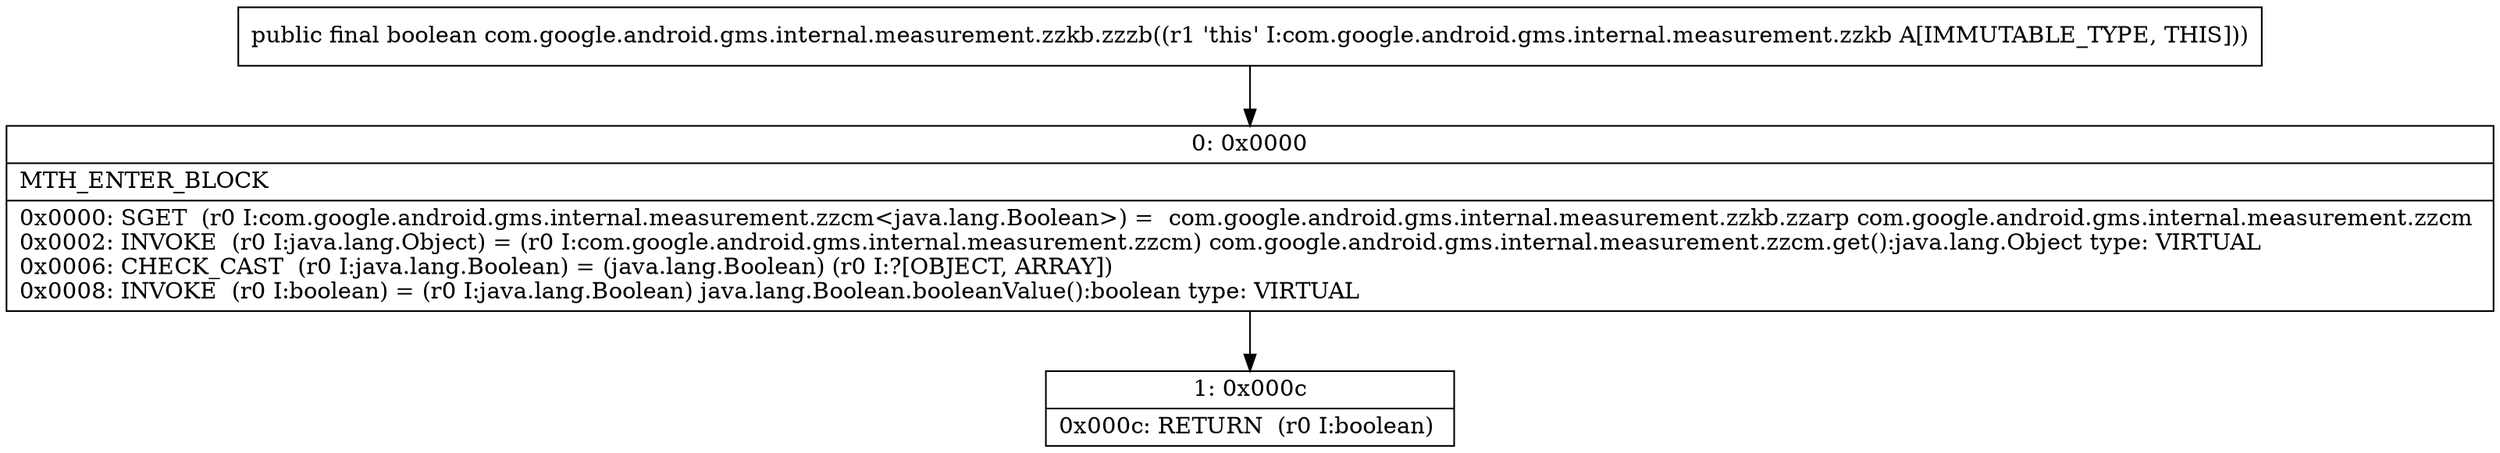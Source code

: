 digraph "CFG forcom.google.android.gms.internal.measurement.zzkb.zzzb()Z" {
Node_0 [shape=record,label="{0\:\ 0x0000|MTH_ENTER_BLOCK\l|0x0000: SGET  (r0 I:com.google.android.gms.internal.measurement.zzcm\<java.lang.Boolean\>) =  com.google.android.gms.internal.measurement.zzkb.zzarp com.google.android.gms.internal.measurement.zzcm \l0x0002: INVOKE  (r0 I:java.lang.Object) = (r0 I:com.google.android.gms.internal.measurement.zzcm) com.google.android.gms.internal.measurement.zzcm.get():java.lang.Object type: VIRTUAL \l0x0006: CHECK_CAST  (r0 I:java.lang.Boolean) = (java.lang.Boolean) (r0 I:?[OBJECT, ARRAY]) \l0x0008: INVOKE  (r0 I:boolean) = (r0 I:java.lang.Boolean) java.lang.Boolean.booleanValue():boolean type: VIRTUAL \l}"];
Node_1 [shape=record,label="{1\:\ 0x000c|0x000c: RETURN  (r0 I:boolean) \l}"];
MethodNode[shape=record,label="{public final boolean com.google.android.gms.internal.measurement.zzkb.zzzb((r1 'this' I:com.google.android.gms.internal.measurement.zzkb A[IMMUTABLE_TYPE, THIS])) }"];
MethodNode -> Node_0;
Node_0 -> Node_1;
}

